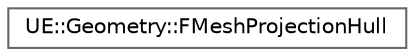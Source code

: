 digraph "Graphical Class Hierarchy"
{
 // INTERACTIVE_SVG=YES
 // LATEX_PDF_SIZE
  bgcolor="transparent";
  edge [fontname=Helvetica,fontsize=10,labelfontname=Helvetica,labelfontsize=10];
  node [fontname=Helvetica,fontsize=10,shape=box,height=0.2,width=0.4];
  rankdir="LR";
  Node0 [id="Node000000",label="UE::Geometry::FMeshProjectionHull",height=0.2,width=0.4,color="grey40", fillcolor="white", style="filled",URL="$df/dd4/classUE_1_1Geometry_1_1FMeshProjectionHull.html",tooltip="Calculate a Convex Hull for a Mesh by first Projecting all vertices to a plane, computing a 2D convex..."];
}
